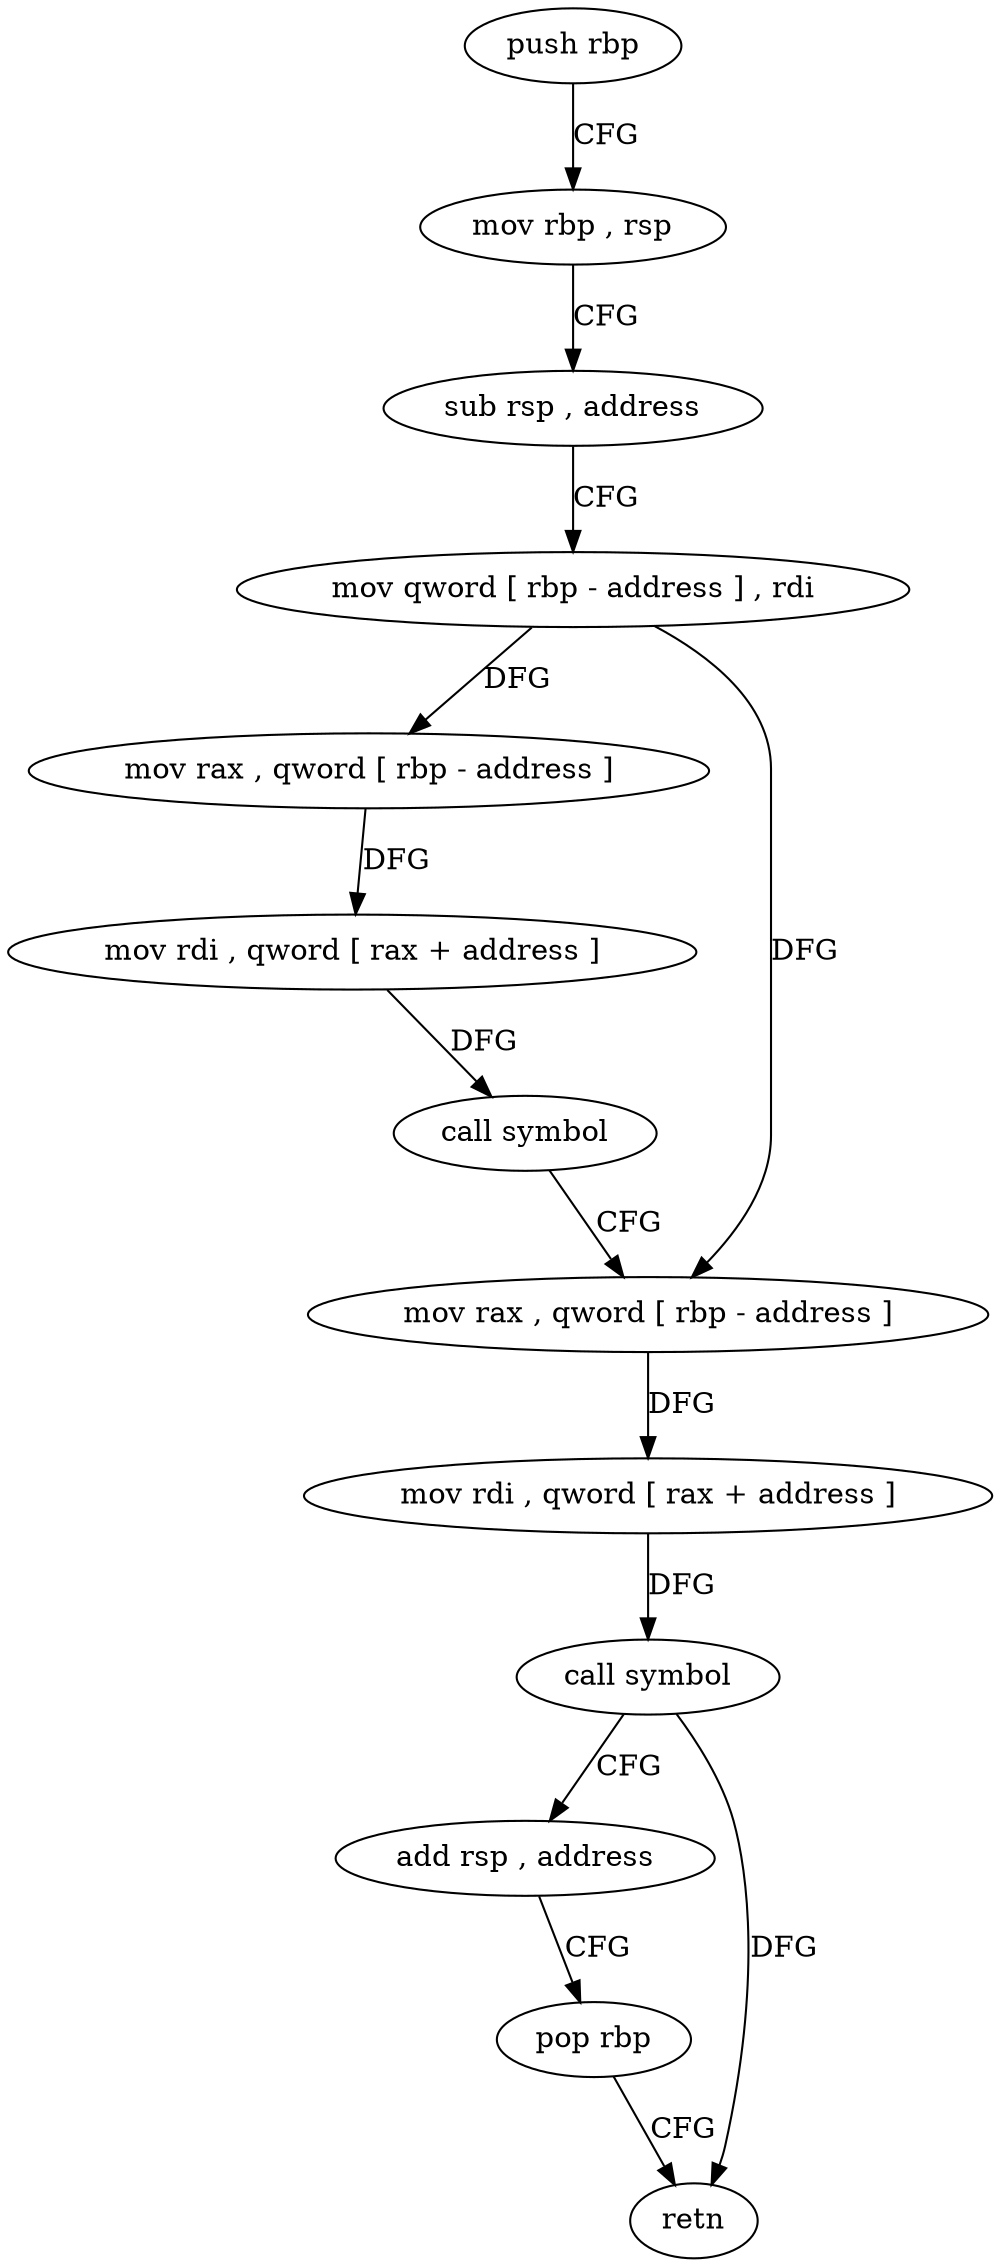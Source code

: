 digraph "func" {
"4204832" [label = "push rbp" ]
"4204833" [label = "mov rbp , rsp" ]
"4204836" [label = "sub rsp , address" ]
"4204840" [label = "mov qword [ rbp - address ] , rdi" ]
"4204844" [label = "mov rax , qword [ rbp - address ]" ]
"4204848" [label = "mov rdi , qword [ rax + address ]" ]
"4204852" [label = "call symbol" ]
"4204857" [label = "mov rax , qword [ rbp - address ]" ]
"4204861" [label = "mov rdi , qword [ rax + address ]" ]
"4204865" [label = "call symbol" ]
"4204870" [label = "add rsp , address" ]
"4204874" [label = "pop rbp" ]
"4204875" [label = "retn" ]
"4204832" -> "4204833" [ label = "CFG" ]
"4204833" -> "4204836" [ label = "CFG" ]
"4204836" -> "4204840" [ label = "CFG" ]
"4204840" -> "4204844" [ label = "DFG" ]
"4204840" -> "4204857" [ label = "DFG" ]
"4204844" -> "4204848" [ label = "DFG" ]
"4204848" -> "4204852" [ label = "DFG" ]
"4204852" -> "4204857" [ label = "CFG" ]
"4204857" -> "4204861" [ label = "DFG" ]
"4204861" -> "4204865" [ label = "DFG" ]
"4204865" -> "4204870" [ label = "CFG" ]
"4204865" -> "4204875" [ label = "DFG" ]
"4204870" -> "4204874" [ label = "CFG" ]
"4204874" -> "4204875" [ label = "CFG" ]
}

